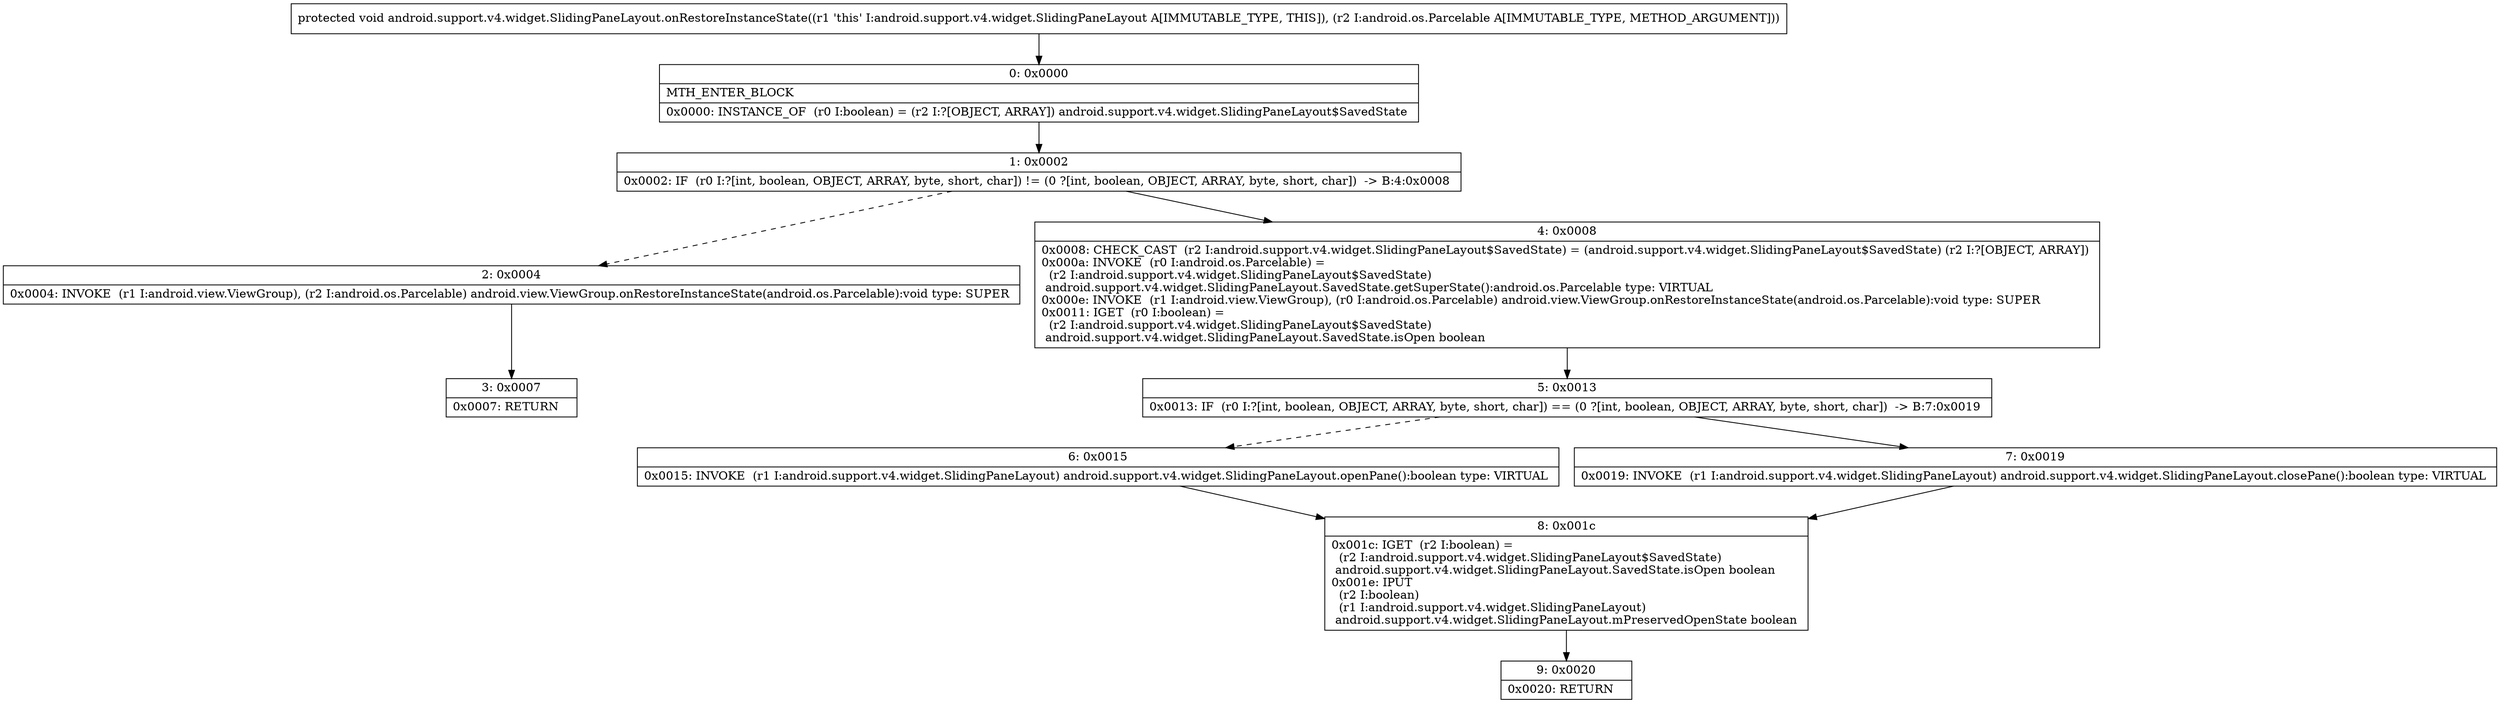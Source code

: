 digraph "CFG forandroid.support.v4.widget.SlidingPaneLayout.onRestoreInstanceState(Landroid\/os\/Parcelable;)V" {
Node_0 [shape=record,label="{0\:\ 0x0000|MTH_ENTER_BLOCK\l|0x0000: INSTANCE_OF  (r0 I:boolean) = (r2 I:?[OBJECT, ARRAY]) android.support.v4.widget.SlidingPaneLayout$SavedState \l}"];
Node_1 [shape=record,label="{1\:\ 0x0002|0x0002: IF  (r0 I:?[int, boolean, OBJECT, ARRAY, byte, short, char]) != (0 ?[int, boolean, OBJECT, ARRAY, byte, short, char])  \-\> B:4:0x0008 \l}"];
Node_2 [shape=record,label="{2\:\ 0x0004|0x0004: INVOKE  (r1 I:android.view.ViewGroup), (r2 I:android.os.Parcelable) android.view.ViewGroup.onRestoreInstanceState(android.os.Parcelable):void type: SUPER \l}"];
Node_3 [shape=record,label="{3\:\ 0x0007|0x0007: RETURN   \l}"];
Node_4 [shape=record,label="{4\:\ 0x0008|0x0008: CHECK_CAST  (r2 I:android.support.v4.widget.SlidingPaneLayout$SavedState) = (android.support.v4.widget.SlidingPaneLayout$SavedState) (r2 I:?[OBJECT, ARRAY]) \l0x000a: INVOKE  (r0 I:android.os.Parcelable) = \l  (r2 I:android.support.v4.widget.SlidingPaneLayout$SavedState)\l android.support.v4.widget.SlidingPaneLayout.SavedState.getSuperState():android.os.Parcelable type: VIRTUAL \l0x000e: INVOKE  (r1 I:android.view.ViewGroup), (r0 I:android.os.Parcelable) android.view.ViewGroup.onRestoreInstanceState(android.os.Parcelable):void type: SUPER \l0x0011: IGET  (r0 I:boolean) = \l  (r2 I:android.support.v4.widget.SlidingPaneLayout$SavedState)\l android.support.v4.widget.SlidingPaneLayout.SavedState.isOpen boolean \l}"];
Node_5 [shape=record,label="{5\:\ 0x0013|0x0013: IF  (r0 I:?[int, boolean, OBJECT, ARRAY, byte, short, char]) == (0 ?[int, boolean, OBJECT, ARRAY, byte, short, char])  \-\> B:7:0x0019 \l}"];
Node_6 [shape=record,label="{6\:\ 0x0015|0x0015: INVOKE  (r1 I:android.support.v4.widget.SlidingPaneLayout) android.support.v4.widget.SlidingPaneLayout.openPane():boolean type: VIRTUAL \l}"];
Node_7 [shape=record,label="{7\:\ 0x0019|0x0019: INVOKE  (r1 I:android.support.v4.widget.SlidingPaneLayout) android.support.v4.widget.SlidingPaneLayout.closePane():boolean type: VIRTUAL \l}"];
Node_8 [shape=record,label="{8\:\ 0x001c|0x001c: IGET  (r2 I:boolean) = \l  (r2 I:android.support.v4.widget.SlidingPaneLayout$SavedState)\l android.support.v4.widget.SlidingPaneLayout.SavedState.isOpen boolean \l0x001e: IPUT  \l  (r2 I:boolean)\l  (r1 I:android.support.v4.widget.SlidingPaneLayout)\l android.support.v4.widget.SlidingPaneLayout.mPreservedOpenState boolean \l}"];
Node_9 [shape=record,label="{9\:\ 0x0020|0x0020: RETURN   \l}"];
MethodNode[shape=record,label="{protected void android.support.v4.widget.SlidingPaneLayout.onRestoreInstanceState((r1 'this' I:android.support.v4.widget.SlidingPaneLayout A[IMMUTABLE_TYPE, THIS]), (r2 I:android.os.Parcelable A[IMMUTABLE_TYPE, METHOD_ARGUMENT])) }"];
MethodNode -> Node_0;
Node_0 -> Node_1;
Node_1 -> Node_2[style=dashed];
Node_1 -> Node_4;
Node_2 -> Node_3;
Node_4 -> Node_5;
Node_5 -> Node_6[style=dashed];
Node_5 -> Node_7;
Node_6 -> Node_8;
Node_7 -> Node_8;
Node_8 -> Node_9;
}

